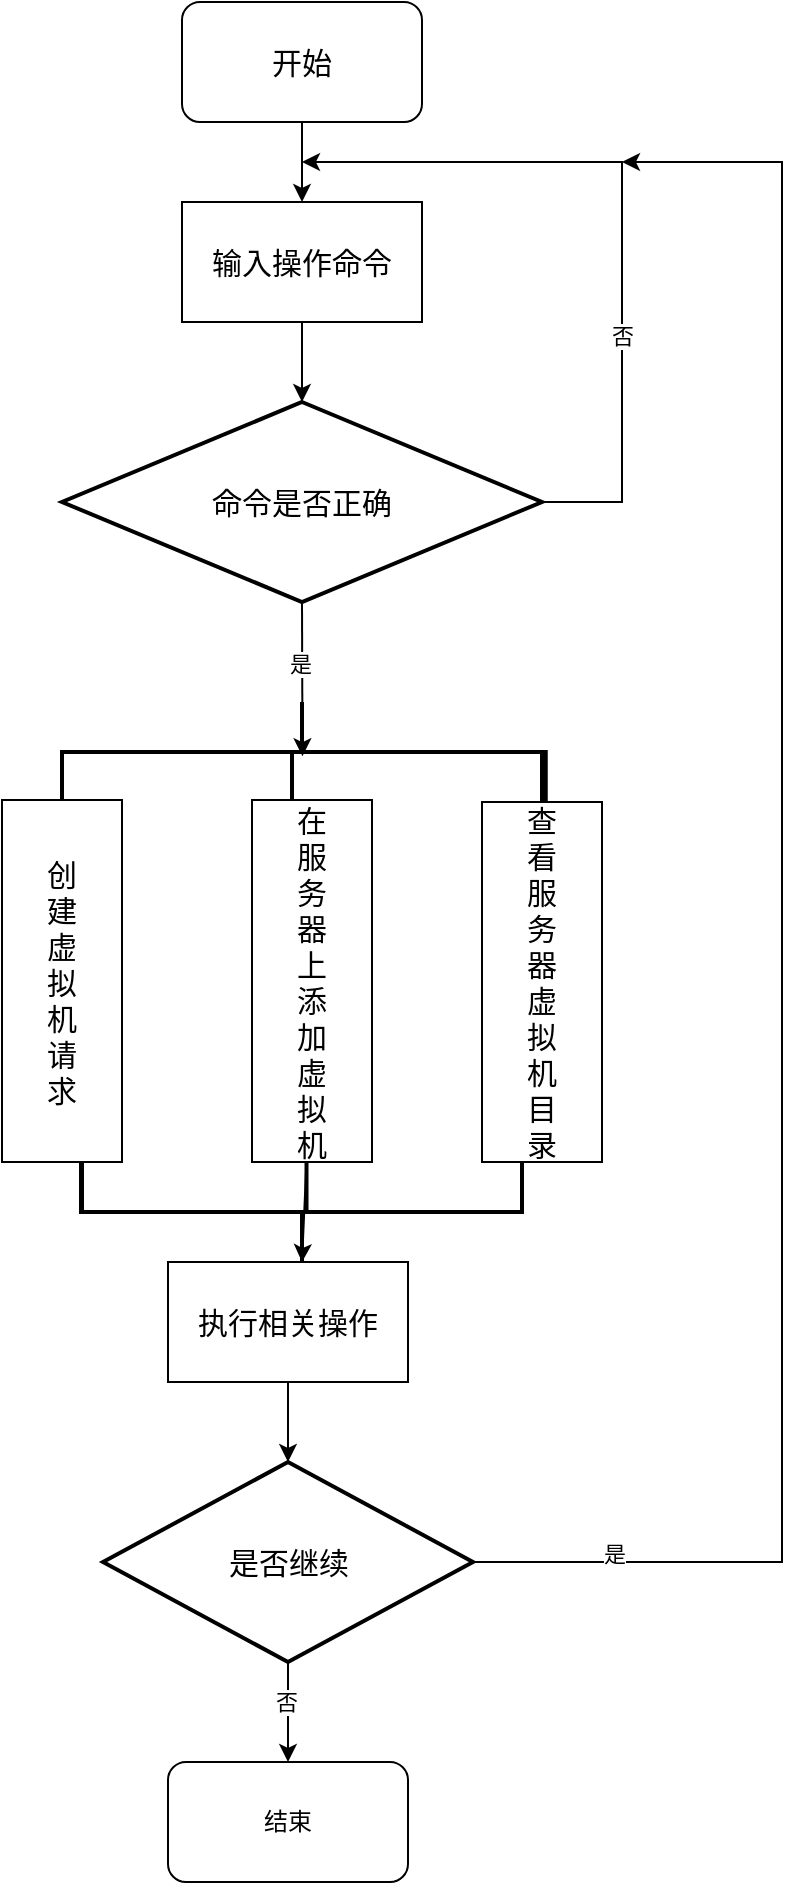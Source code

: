 <mxfile version="22.1.16" type="device">
  <diagram name="第 1 页" id="Egr7aLEKjTjNR10hdzCL">
    <mxGraphModel dx="1737" dy="892" grid="1" gridSize="10" guides="1" tooltips="1" connect="1" arrows="1" fold="1" page="1" pageScale="1" pageWidth="827" pageHeight="1169" math="0" shadow="0">
      <root>
        <mxCell id="0" />
        <mxCell id="1" parent="0" />
        <mxCell id="7b4NSySToal9KkZPwsAI-6" style="edgeStyle=orthogonalEdgeStyle;rounded=0;orthogonalLoop=1;jettySize=auto;html=1;" edge="1" parent="1" source="7b4NSySToal9KkZPwsAI-1">
          <mxGeometry relative="1" as="geometry">
            <mxPoint x="240" y="200" as="targetPoint" />
          </mxGeometry>
        </mxCell>
        <mxCell id="7b4NSySToal9KkZPwsAI-1" value="&lt;font style=&quot;font-size: 15px;&quot;&gt;开始&lt;/font&gt;" style="rounded=1;whiteSpace=wrap;html=1;" vertex="1" parent="1">
          <mxGeometry x="180" y="100" width="120" height="60" as="geometry" />
        </mxCell>
        <mxCell id="7b4NSySToal9KkZPwsAI-7" value="&lt;font style=&quot;font-size: 15px;&quot;&gt;输入操作命令&lt;/font&gt;" style="rounded=0;whiteSpace=wrap;html=1;" vertex="1" parent="1">
          <mxGeometry x="180" y="200" width="120" height="60" as="geometry" />
        </mxCell>
        <mxCell id="7b4NSySToal9KkZPwsAI-8" value="&lt;font style=&quot;font-size: 15px;&quot;&gt;命令是否正确&lt;/font&gt;" style="strokeWidth=2;html=1;shape=mxgraph.flowchart.decision;whiteSpace=wrap;" vertex="1" parent="1">
          <mxGeometry x="120" y="300" width="240" height="100" as="geometry" />
        </mxCell>
        <mxCell id="7b4NSySToal9KkZPwsAI-9" value="" style="endArrow=classic;html=1;rounded=0;exitX=0.5;exitY=1;exitDx=0;exitDy=0;entryX=0.5;entryY=0;entryDx=0;entryDy=0;entryPerimeter=0;" edge="1" parent="1" source="7b4NSySToal9KkZPwsAI-7" target="7b4NSySToal9KkZPwsAI-8">
          <mxGeometry width="50" height="50" relative="1" as="geometry">
            <mxPoint x="220" y="310" as="sourcePoint" />
            <mxPoint x="270" y="260" as="targetPoint" />
          </mxGeometry>
        </mxCell>
        <mxCell id="7b4NSySToal9KkZPwsAI-10" value="" style="endArrow=classic;html=1;rounded=0;exitX=1;exitY=0.5;exitDx=0;exitDy=0;exitPerimeter=0;" edge="1" parent="1" source="7b4NSySToal9KkZPwsAI-8">
          <mxGeometry width="50" height="50" relative="1" as="geometry">
            <mxPoint x="340" y="320" as="sourcePoint" />
            <mxPoint x="240" y="180" as="targetPoint" />
            <Array as="points">
              <mxPoint x="400" y="350" />
              <mxPoint x="400" y="180" />
            </Array>
          </mxGeometry>
        </mxCell>
        <mxCell id="7b4NSySToal9KkZPwsAI-13" value="否" style="edgeLabel;html=1;align=center;verticalAlign=middle;resizable=0;points=[];" vertex="1" connectable="0" parent="7b4NSySToal9KkZPwsAI-10">
          <mxGeometry x="-0.336" relative="1" as="geometry">
            <mxPoint as="offset" />
          </mxGeometry>
        </mxCell>
        <mxCell id="7b4NSySToal9KkZPwsAI-11" value="" style="endArrow=classic;html=1;rounded=0;exitX=0.5;exitY=1;exitDx=0;exitDy=0;exitPerimeter=0;entryX=0.542;entryY=0.499;entryDx=0;entryDy=0;entryPerimeter=0;" edge="1" parent="1" source="7b4NSySToal9KkZPwsAI-8" target="7b4NSySToal9KkZPwsAI-14">
          <mxGeometry width="50" height="50" relative="1" as="geometry">
            <mxPoint x="200" y="460" as="sourcePoint" />
            <mxPoint x="240" y="450" as="targetPoint" />
          </mxGeometry>
        </mxCell>
        <mxCell id="7b4NSySToal9KkZPwsAI-12" value="是" style="edgeLabel;html=1;align=center;verticalAlign=middle;resizable=0;points=[];" vertex="1" connectable="0" parent="7b4NSySToal9KkZPwsAI-11">
          <mxGeometry x="-0.202" y="-1" relative="1" as="geometry">
            <mxPoint as="offset" />
          </mxGeometry>
        </mxCell>
        <mxCell id="7b4NSySToal9KkZPwsAI-14" value="" style="strokeWidth=2;html=1;shape=mxgraph.flowchart.annotation_2;align=left;labelPosition=right;pointerEvents=1;rotation=90;" vertex="1" parent="1">
          <mxGeometry x="215" y="355" width="50" height="240" as="geometry" />
        </mxCell>
        <mxCell id="7b4NSySToal9KkZPwsAI-21" value="&lt;font style=&quot;font-size: 15px;&quot;&gt;创&lt;br&gt;建&lt;br&gt;虚&lt;br&gt;拟&lt;br&gt;机&lt;br&gt;请&lt;br&gt;求&lt;/font&gt;" style="rounded=0;whiteSpace=wrap;html=1;" vertex="1" parent="1">
          <mxGeometry x="90" y="499" width="60" height="181" as="geometry" />
        </mxCell>
        <mxCell id="7b4NSySToal9KkZPwsAI-24" value="" style="strokeWidth=2;html=1;shape=mxgraph.flowchart.annotation_1;align=left;pointerEvents=1;rotation=90;" vertex="1" parent="1">
          <mxGeometry x="282.66" y="427.35" width="31.56" height="126.87" as="geometry" />
        </mxCell>
        <mxCell id="7b4NSySToal9KkZPwsAI-22" value="&lt;font style=&quot;font-size: 15px;&quot;&gt;查&lt;br&gt;看&lt;br&gt;服&lt;br&gt;务&lt;br&gt;器&lt;br&gt;虚&lt;br&gt;拟&lt;br&gt;机&lt;br&gt;目&lt;br&gt;录&lt;/font&gt;" style="rounded=0;whiteSpace=wrap;html=1;" vertex="1" parent="1">
          <mxGeometry x="330" y="500" width="60" height="180" as="geometry" />
        </mxCell>
        <mxCell id="7b4NSySToal9KkZPwsAI-25" value="&lt;font style=&quot;font-size: 15px;&quot;&gt;在&lt;br&gt;服&lt;br&gt;务&lt;br&gt;器&lt;br&gt;上&lt;br&gt;添&lt;br&gt;加&lt;br&gt;虚&lt;br&gt;拟&lt;br&gt;机&lt;/font&gt;" style="rounded=0;whiteSpace=wrap;html=1;" vertex="1" parent="1">
          <mxGeometry x="215" y="499" width="60" height="181" as="geometry" />
        </mxCell>
        <mxCell id="7b4NSySToal9KkZPwsAI-28" value="" style="strokeWidth=2;html=1;shape=mxgraph.flowchart.annotation_2;align=left;labelPosition=right;pointerEvents=1;rotation=-90;" vertex="1" parent="1">
          <mxGeometry x="215" y="595" width="50" height="220" as="geometry" />
        </mxCell>
        <mxCell id="7b4NSySToal9KkZPwsAI-29" value="" style="strokeWidth=2;html=1;shape=mxgraph.flowchart.annotation_1;align=left;pointerEvents=1;rotation=-90;" vertex="1" parent="1">
          <mxGeometry x="173.13" y="635.88" width="25.5" height="112.75" as="geometry" />
        </mxCell>
        <mxCell id="7b4NSySToal9KkZPwsAI-30" value="&lt;font style=&quot;font-size: 15px;&quot;&gt;执行相关操作&lt;/font&gt;" style="rounded=0;whiteSpace=wrap;html=1;" vertex="1" parent="1">
          <mxGeometry x="173" y="730" width="120" height="60" as="geometry" />
        </mxCell>
        <mxCell id="7b4NSySToal9KkZPwsAI-31" value="" style="endArrow=classic;html=1;rounded=0;exitX=1;exitY=1;exitDx=0;exitDy=0;exitPerimeter=0;entryX=0;entryY=0.5;entryDx=0;entryDy=0;entryPerimeter=0;" edge="1" parent="1" source="7b4NSySToal9KkZPwsAI-29" target="7b4NSySToal9KkZPwsAI-28">
          <mxGeometry width="50" height="50" relative="1" as="geometry">
            <mxPoint x="570" y="640" as="sourcePoint" />
            <mxPoint x="620" y="590" as="targetPoint" />
          </mxGeometry>
        </mxCell>
        <mxCell id="7b4NSySToal9KkZPwsAI-34" style="edgeStyle=orthogonalEdgeStyle;rounded=0;orthogonalLoop=1;jettySize=auto;html=1;exitX=1;exitY=0.5;exitDx=0;exitDy=0;exitPerimeter=0;" edge="1" parent="1" source="7b4NSySToal9KkZPwsAI-32">
          <mxGeometry relative="1" as="geometry">
            <mxPoint x="400" y="180" as="targetPoint" />
            <Array as="points">
              <mxPoint x="480" y="880" />
              <mxPoint x="480" y="180" />
            </Array>
          </mxGeometry>
        </mxCell>
        <mxCell id="7b4NSySToal9KkZPwsAI-35" value="是" style="edgeLabel;html=1;align=center;verticalAlign=middle;resizable=0;points=[];" vertex="1" connectable="0" parent="7b4NSySToal9KkZPwsAI-34">
          <mxGeometry x="-0.85" y="4" relative="1" as="geometry">
            <mxPoint as="offset" />
          </mxGeometry>
        </mxCell>
        <mxCell id="7b4NSySToal9KkZPwsAI-37" style="edgeStyle=orthogonalEdgeStyle;rounded=0;orthogonalLoop=1;jettySize=auto;html=1;exitX=0.5;exitY=1;exitDx=0;exitDy=0;exitPerimeter=0;entryX=0.5;entryY=0;entryDx=0;entryDy=0;" edge="1" parent="1" source="7b4NSySToal9KkZPwsAI-32" target="7b4NSySToal9KkZPwsAI-36">
          <mxGeometry relative="1" as="geometry" />
        </mxCell>
        <mxCell id="7b4NSySToal9KkZPwsAI-38" value="否" style="edgeLabel;html=1;align=center;verticalAlign=middle;resizable=0;points=[];" vertex="1" connectable="0" parent="7b4NSySToal9KkZPwsAI-37">
          <mxGeometry x="-0.207" y="-1" relative="1" as="geometry">
            <mxPoint as="offset" />
          </mxGeometry>
        </mxCell>
        <mxCell id="7b4NSySToal9KkZPwsAI-32" value="&lt;font style=&quot;font-size: 15px;&quot;&gt;是否继续&lt;/font&gt;" style="strokeWidth=2;html=1;shape=mxgraph.flowchart.decision;whiteSpace=wrap;" vertex="1" parent="1">
          <mxGeometry x="140.5" y="830" width="185" height="100" as="geometry" />
        </mxCell>
        <mxCell id="7b4NSySToal9KkZPwsAI-33" style="edgeStyle=orthogonalEdgeStyle;rounded=0;orthogonalLoop=1;jettySize=auto;html=1;exitX=0.5;exitY=1;exitDx=0;exitDy=0;entryX=0.5;entryY=0;entryDx=0;entryDy=0;entryPerimeter=0;" edge="1" parent="1" source="7b4NSySToal9KkZPwsAI-30" target="7b4NSySToal9KkZPwsAI-32">
          <mxGeometry relative="1" as="geometry" />
        </mxCell>
        <mxCell id="7b4NSySToal9KkZPwsAI-36" value="结束" style="rounded=1;whiteSpace=wrap;html=1;" vertex="1" parent="1">
          <mxGeometry x="173" y="980" width="120" height="60" as="geometry" />
        </mxCell>
      </root>
    </mxGraphModel>
  </diagram>
</mxfile>
